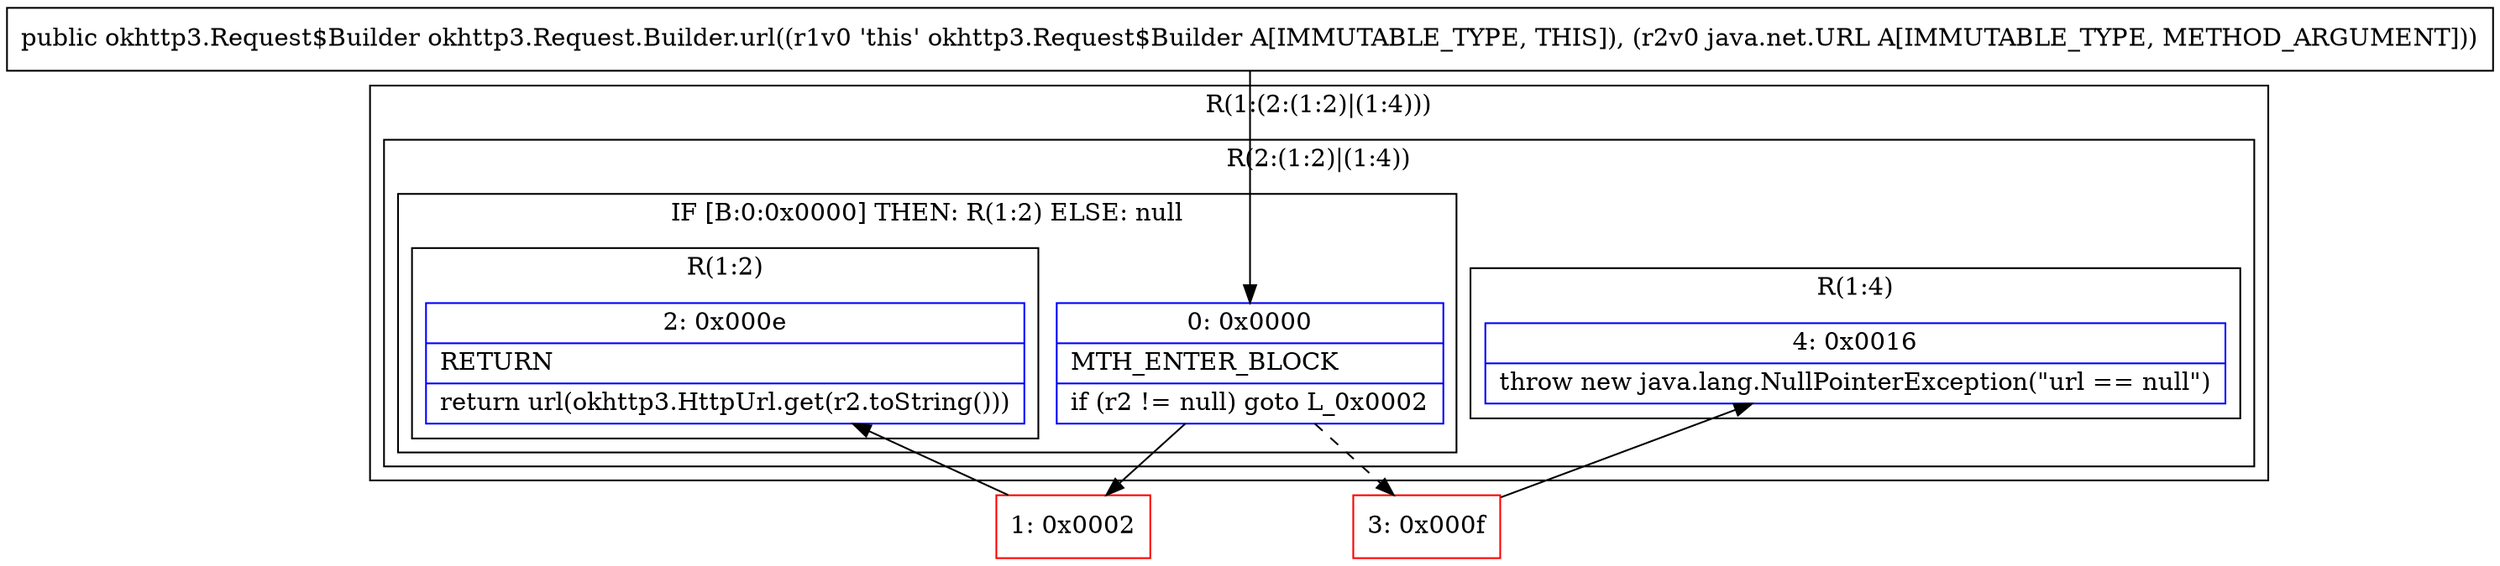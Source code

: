 digraph "CFG forokhttp3.Request.Builder.url(Ljava\/net\/URL;)Lokhttp3\/Request$Builder;" {
subgraph cluster_Region_1676501012 {
label = "R(1:(2:(1:2)|(1:4)))";
node [shape=record,color=blue];
subgraph cluster_Region_1739035726 {
label = "R(2:(1:2)|(1:4))";
node [shape=record,color=blue];
subgraph cluster_IfRegion_499976985 {
label = "IF [B:0:0x0000] THEN: R(1:2) ELSE: null";
node [shape=record,color=blue];
Node_0 [shape=record,label="{0\:\ 0x0000|MTH_ENTER_BLOCK\l|if (r2 != null) goto L_0x0002\l}"];
subgraph cluster_Region_111029985 {
label = "R(1:2)";
node [shape=record,color=blue];
Node_2 [shape=record,label="{2\:\ 0x000e|RETURN\l|return url(okhttp3.HttpUrl.get(r2.toString()))\l}"];
}
}
subgraph cluster_Region_251331558 {
label = "R(1:4)";
node [shape=record,color=blue];
Node_4 [shape=record,label="{4\:\ 0x0016|throw new java.lang.NullPointerException(\"url == null\")\l}"];
}
}
}
Node_1 [shape=record,color=red,label="{1\:\ 0x0002}"];
Node_3 [shape=record,color=red,label="{3\:\ 0x000f}"];
MethodNode[shape=record,label="{public okhttp3.Request$Builder okhttp3.Request.Builder.url((r1v0 'this' okhttp3.Request$Builder A[IMMUTABLE_TYPE, THIS]), (r2v0 java.net.URL A[IMMUTABLE_TYPE, METHOD_ARGUMENT])) }"];
MethodNode -> Node_0;
Node_0 -> Node_1;
Node_0 -> Node_3[style=dashed];
Node_1 -> Node_2;
Node_3 -> Node_4;
}

